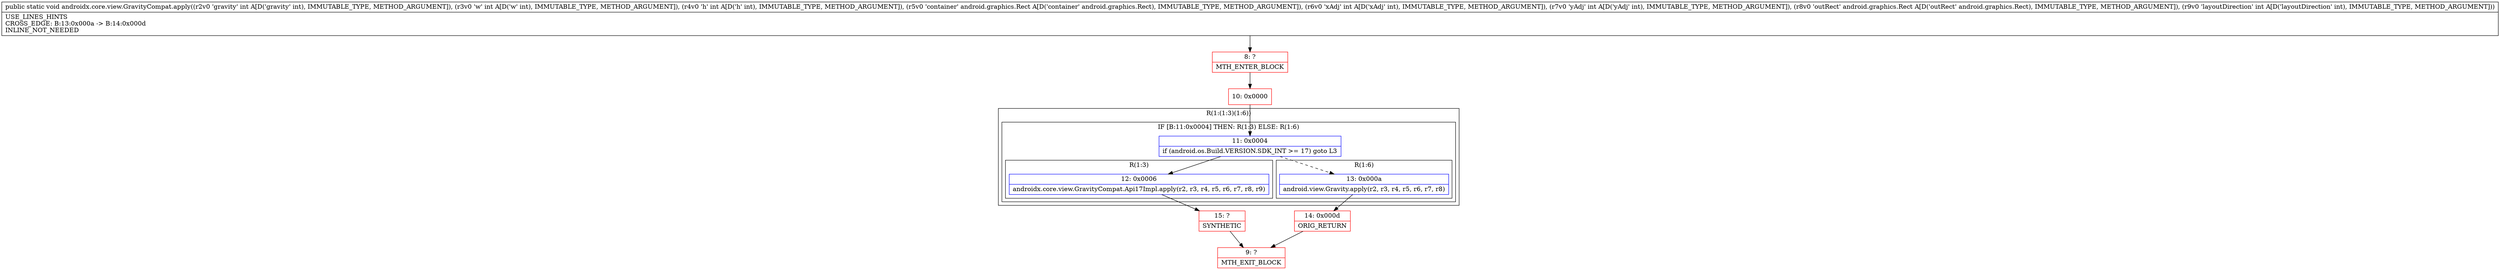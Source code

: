 digraph "CFG forandroidx.core.view.GravityCompat.apply(IIILandroid\/graphics\/Rect;IILandroid\/graphics\/Rect;I)V" {
subgraph cluster_Region_1848502772 {
label = "R(1:(1:3)(1:6))";
node [shape=record,color=blue];
subgraph cluster_IfRegion_952497985 {
label = "IF [B:11:0x0004] THEN: R(1:3) ELSE: R(1:6)";
node [shape=record,color=blue];
Node_11 [shape=record,label="{11\:\ 0x0004|if (android.os.Build.VERSION.SDK_INT \>= 17) goto L3\l}"];
subgraph cluster_Region_1515843669 {
label = "R(1:3)";
node [shape=record,color=blue];
Node_12 [shape=record,label="{12\:\ 0x0006|androidx.core.view.GravityCompat.Api17Impl.apply(r2, r3, r4, r5, r6, r7, r8, r9)\l}"];
}
subgraph cluster_Region_2012972849 {
label = "R(1:6)";
node [shape=record,color=blue];
Node_13 [shape=record,label="{13\:\ 0x000a|android.view.Gravity.apply(r2, r3, r4, r5, r6, r7, r8)\l}"];
}
}
}
Node_8 [shape=record,color=red,label="{8\:\ ?|MTH_ENTER_BLOCK\l}"];
Node_10 [shape=record,color=red,label="{10\:\ 0x0000}"];
Node_15 [shape=record,color=red,label="{15\:\ ?|SYNTHETIC\l}"];
Node_9 [shape=record,color=red,label="{9\:\ ?|MTH_EXIT_BLOCK\l}"];
Node_14 [shape=record,color=red,label="{14\:\ 0x000d|ORIG_RETURN\l}"];
MethodNode[shape=record,label="{public static void androidx.core.view.GravityCompat.apply((r2v0 'gravity' int A[D('gravity' int), IMMUTABLE_TYPE, METHOD_ARGUMENT]), (r3v0 'w' int A[D('w' int), IMMUTABLE_TYPE, METHOD_ARGUMENT]), (r4v0 'h' int A[D('h' int), IMMUTABLE_TYPE, METHOD_ARGUMENT]), (r5v0 'container' android.graphics.Rect A[D('container' android.graphics.Rect), IMMUTABLE_TYPE, METHOD_ARGUMENT]), (r6v0 'xAdj' int A[D('xAdj' int), IMMUTABLE_TYPE, METHOD_ARGUMENT]), (r7v0 'yAdj' int A[D('yAdj' int), IMMUTABLE_TYPE, METHOD_ARGUMENT]), (r8v0 'outRect' android.graphics.Rect A[D('outRect' android.graphics.Rect), IMMUTABLE_TYPE, METHOD_ARGUMENT]), (r9v0 'layoutDirection' int A[D('layoutDirection' int), IMMUTABLE_TYPE, METHOD_ARGUMENT]))  | USE_LINES_HINTS\lCROSS_EDGE: B:13:0x000a \-\> B:14:0x000d\lINLINE_NOT_NEEDED\l}"];
MethodNode -> Node_8;Node_11 -> Node_12;
Node_11 -> Node_13[style=dashed];
Node_12 -> Node_15;
Node_13 -> Node_14;
Node_8 -> Node_10;
Node_10 -> Node_11;
Node_15 -> Node_9;
Node_14 -> Node_9;
}

